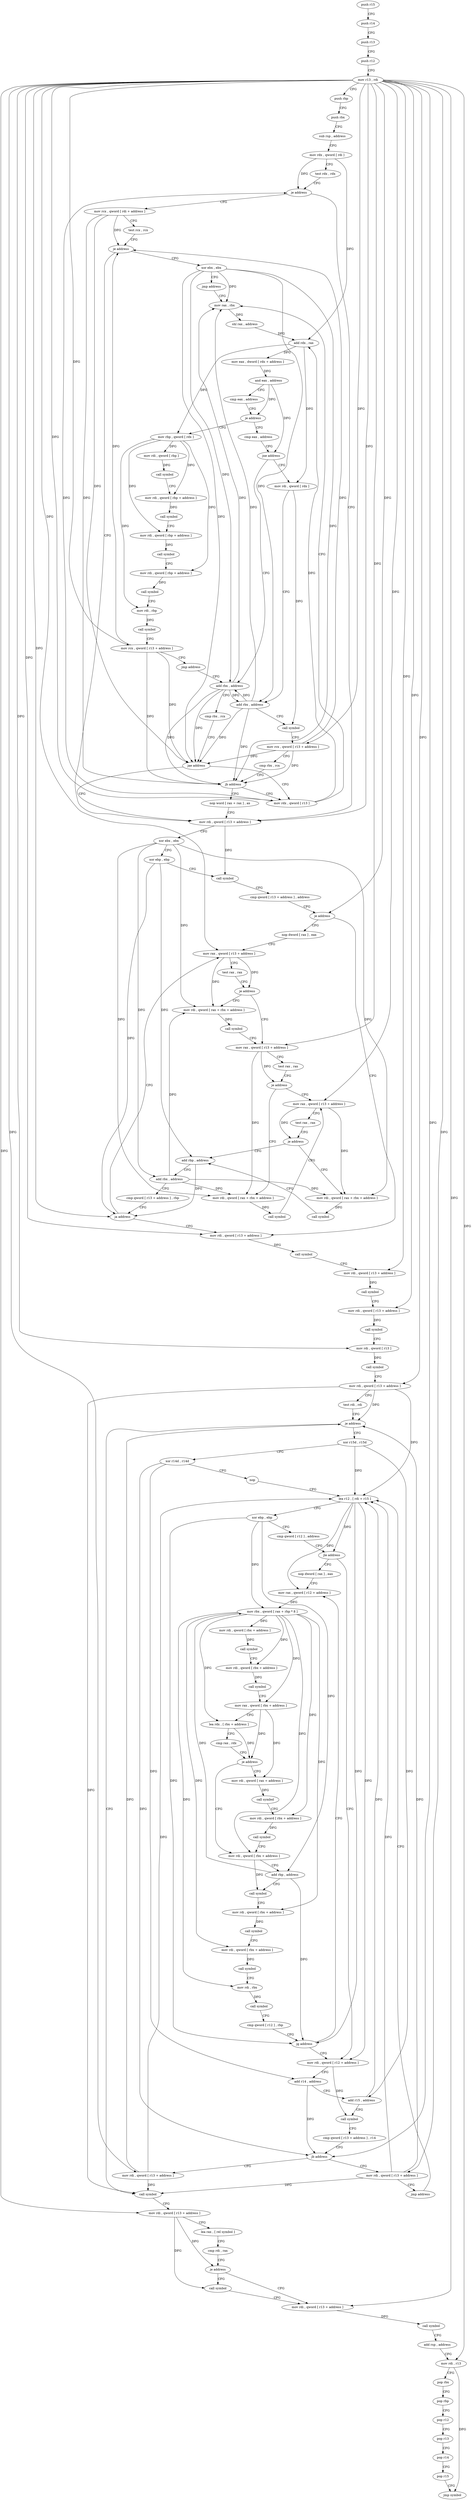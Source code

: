 digraph "func" {
"4250064" [label = "push r15" ]
"4250066" [label = "push r14" ]
"4250068" [label = "push r13" ]
"4250070" [label = "push r12" ]
"4250072" [label = "mov r13 , rdi" ]
"4250075" [label = "push rbp" ]
"4250076" [label = "push rbx" ]
"4250077" [label = "sub rsp , address" ]
"4250081" [label = "mov rdx , qword [ rdi ]" ]
"4250084" [label = "test rdx , rdx" ]
"4250087" [label = "je address" ]
"4250184" [label = "mov rdi , qword [ r13 + address ]" ]
"4250089" [label = "mov rcx , qword [ rdi + address ]" ]
"4250188" [label = "xor ebx , ebx" ]
"4250190" [label = "xor ebp , ebp" ]
"4250192" [label = "call symbol" ]
"4250197" [label = "cmp qword [ r13 + address ] , address" ]
"4250202" [label = "je address" ]
"4250279" [label = "mov rdi , qword [ r13 + address ]" ]
"4250204" [label = "nop dword [ rax ] , eax" ]
"4250093" [label = "test rcx , rcx" ]
"4250096" [label = "je address" ]
"4250098" [label = "xor ebx , ebx" ]
"4250283" [label = "call symbol" ]
"4250288" [label = "mov rdi , qword [ r13 + address ]" ]
"4250292" [label = "call symbol" ]
"4250297" [label = "mov rdi , qword [ r13 + address ]" ]
"4250301" [label = "call symbol" ]
"4250306" [label = "mov rdi , qword [ r13 ]" ]
"4250310" [label = "call symbol" ]
"4250315" [label = "mov rdi , qword [ r13 + address ]" ]
"4250319" [label = "test rdi , rdi" ]
"4250322" [label = "je address" ]
"4250495" [label = "call symbol" ]
"4250328" [label = "xor r15d , r15d" ]
"4250208" [label = "mov rax , qword [ r13 + address ]" ]
"4250100" [label = "jmp address" ]
"4250125" [label = "mov rax , rbx" ]
"4250500" [label = "mov rdi , qword [ r13 + address ]" ]
"4250504" [label = "lea rax , [ rel symbol ]" ]
"4250511" [label = "cmp rdi , rax" ]
"4250514" [label = "je address" ]
"4250521" [label = "mov rdi , qword [ r13 + address ]" ]
"4250516" [label = "call symbol" ]
"4250331" [label = "xor r14d , r14d" ]
"4250334" [label = "nop" ]
"4250336" [label = "lea r12 , [ rdi + r15 ]" ]
"4250227" [label = "mov rax , qword [ r13 + address ]" ]
"4250231" [label = "test rax , rax" ]
"4250234" [label = "je address" ]
"4250246" [label = "mov rax , qword [ r13 + address ]" ]
"4250236" [label = "mov rdi , qword [ rax + rbx + address ]" ]
"4250217" [label = "mov rdi , qword [ rax + rbx + address ]" ]
"4250222" [label = "call symbol" ]
"4250128" [label = "shl rax , address" ]
"4250132" [label = "add rdx , rax" ]
"4250135" [label = "mov eax , dword [ rdx + address ]" ]
"4250138" [label = "and eax , address" ]
"4250143" [label = "cmp eax , address" ]
"4250146" [label = "je address" ]
"4250555" [label = "mov rbp , qword [ rdx ]" ]
"4250152" [label = "cmp eax , address" ]
"4250528" [label = "call symbol" ]
"4250533" [label = "add rsp , address" ]
"4250537" [label = "mov rdi , r13" ]
"4250540" [label = "pop rbx" ]
"4250541" [label = "pop rbp" ]
"4250542" [label = "pop r12" ]
"4250544" [label = "pop r13" ]
"4250546" [label = "pop r14" ]
"4250548" [label = "pop r15" ]
"4250550" [label = "jmp symbol" ]
"4250455" [label = "mov rdi , qword [ r12 + address ]" ]
"4250460" [label = "add r14 , address" ]
"4250464" [label = "add r15 , address" ]
"4250468" [label = "call symbol" ]
"4250473" [label = "cmp qword [ r13 + address ] , r14" ]
"4250480" [label = "jb address" ]
"4250491" [label = "mov rdi , qword [ r13 + address ]" ]
"4250482" [label = "mov rdi , qword [ r13 + address ]" ]
"4250349" [label = "nop dword [ rax ] , eax" ]
"4250352" [label = "mov rax , qword [ r12 + address ]" ]
"4250250" [label = "test rax , rax" ]
"4250253" [label = "je address" ]
"4250265" [label = "add rbp , address" ]
"4250255" [label = "mov rdi , qword [ rax + rbx + address ]" ]
"4250241" [label = "call symbol" ]
"4250558" [label = "mov rdi , qword [ rbp ]" ]
"4250562" [label = "call symbol" ]
"4250567" [label = "mov rdi , qword [ rbp + address ]" ]
"4250571" [label = "call symbol" ]
"4250576" [label = "mov rdi , qword [ rbp + address ]" ]
"4250580" [label = "call symbol" ]
"4250585" [label = "mov rdi , qword [ rbp + address ]" ]
"4250589" [label = "call symbol" ]
"4250594" [label = "mov rdi , rbp" ]
"4250597" [label = "call symbol" ]
"4250602" [label = "mov rcx , qword [ r13 + address ]" ]
"4250606" [label = "jmp address" ]
"4250112" [label = "add rbx , address" ]
"4250155" [label = "jne address" ]
"4250157" [label = "mov rdi , qword [ rdx ]" ]
"4250486" [label = "jmp address" ]
"4250410" [label = "mov rdi , qword [ rbx + address ]" ]
"4250414" [label = "add rbp , address" ]
"4250418" [label = "call symbol" ]
"4250423" [label = "mov rdi , qword [ rbx + address ]" ]
"4250427" [label = "call symbol" ]
"4250432" [label = "mov rdi , qword [ rbx + address ]" ]
"4250436" [label = "call symbol" ]
"4250441" [label = "mov rdi , rbx" ]
"4250444" [label = "call symbol" ]
"4250449" [label = "cmp qword [ r12 ] , rbp" ]
"4250453" [label = "jg address" ]
"4250392" [label = "mov rdi , qword [ rax + address ]" ]
"4250396" [label = "call symbol" ]
"4250401" [label = "mov rdi , qword [ rbx + address ]" ]
"4250405" [label = "call symbol" ]
"4250269" [label = "add rbx , address" ]
"4250273" [label = "cmp qword [ r13 + address ] , rbp" ]
"4250277" [label = "ja address" ]
"4250260" [label = "call symbol" ]
"4250116" [label = "cmp rbx , rcx" ]
"4250119" [label = "jae address" ]
"4250121" [label = "mov rdx , qword [ r13 ]" ]
"4250160" [label = "add rbx , address" ]
"4250164" [label = "call symbol" ]
"4250169" [label = "mov rcx , qword [ r13 + address ]" ]
"4250173" [label = "cmp rbx , rcx" ]
"4250176" [label = "jb address" ]
"4250178" [label = "nop word [ rax + rax ] , ax" ]
"4250340" [label = "xor ebp , ebp" ]
"4250342" [label = "cmp qword [ r12 ] , address" ]
"4250347" [label = "jle address" ]
"4250357" [label = "mov rbx , qword [ rax + rbp * 8 ]" ]
"4250361" [label = "mov rdi , qword [ rbx + address ]" ]
"4250365" [label = "call symbol" ]
"4250370" [label = "mov rdi , qword [ rbx + address ]" ]
"4250374" [label = "call symbol" ]
"4250379" [label = "mov rax , qword [ rbx + address ]" ]
"4250383" [label = "lea rdx , [ rbx + address ]" ]
"4250387" [label = "cmp rax , rdx" ]
"4250390" [label = "je address" ]
"4250212" [label = "test rax , rax" ]
"4250215" [label = "je address" ]
"4250064" -> "4250066" [ label = "CFG" ]
"4250066" -> "4250068" [ label = "CFG" ]
"4250068" -> "4250070" [ label = "CFG" ]
"4250070" -> "4250072" [ label = "CFG" ]
"4250072" -> "4250075" [ label = "CFG" ]
"4250072" -> "4250184" [ label = "DFG" ]
"4250072" -> "4250202" [ label = "DFG" ]
"4250072" -> "4250279" [ label = "DFG" ]
"4250072" -> "4250288" [ label = "DFG" ]
"4250072" -> "4250297" [ label = "DFG" ]
"4250072" -> "4250306" [ label = "DFG" ]
"4250072" -> "4250315" [ label = "DFG" ]
"4250072" -> "4250500" [ label = "DFG" ]
"4250072" -> "4250208" [ label = "DFG" ]
"4250072" -> "4250521" [ label = "DFG" ]
"4250072" -> "4250537" [ label = "DFG" ]
"4250072" -> "4250227" [ label = "DFG" ]
"4250072" -> "4250602" [ label = "DFG" ]
"4250072" -> "4250480" [ label = "DFG" ]
"4250072" -> "4250246" [ label = "DFG" ]
"4250072" -> "4250169" [ label = "DFG" ]
"4250072" -> "4250491" [ label = "DFG" ]
"4250072" -> "4250482" [ label = "DFG" ]
"4250072" -> "4250277" [ label = "DFG" ]
"4250072" -> "4250121" [ label = "DFG" ]
"4250075" -> "4250076" [ label = "CFG" ]
"4250076" -> "4250077" [ label = "CFG" ]
"4250077" -> "4250081" [ label = "CFG" ]
"4250081" -> "4250084" [ label = "CFG" ]
"4250081" -> "4250087" [ label = "DFG" ]
"4250081" -> "4250132" [ label = "DFG" ]
"4250084" -> "4250087" [ label = "CFG" ]
"4250087" -> "4250184" [ label = "CFG" ]
"4250087" -> "4250089" [ label = "CFG" ]
"4250184" -> "4250188" [ label = "CFG" ]
"4250184" -> "4250192" [ label = "DFG" ]
"4250089" -> "4250093" [ label = "CFG" ]
"4250089" -> "4250096" [ label = "DFG" ]
"4250089" -> "4250119" [ label = "DFG" ]
"4250089" -> "4250176" [ label = "DFG" ]
"4250188" -> "4250190" [ label = "CFG" ]
"4250188" -> "4250217" [ label = "DFG" ]
"4250188" -> "4250236" [ label = "DFG" ]
"4250188" -> "4250269" [ label = "DFG" ]
"4250188" -> "4250255" [ label = "DFG" ]
"4250190" -> "4250192" [ label = "CFG" ]
"4250190" -> "4250265" [ label = "DFG" ]
"4250190" -> "4250277" [ label = "DFG" ]
"4250192" -> "4250197" [ label = "CFG" ]
"4250197" -> "4250202" [ label = "CFG" ]
"4250202" -> "4250279" [ label = "CFG" ]
"4250202" -> "4250204" [ label = "CFG" ]
"4250279" -> "4250283" [ label = "DFG" ]
"4250204" -> "4250208" [ label = "CFG" ]
"4250093" -> "4250096" [ label = "CFG" ]
"4250096" -> "4250184" [ label = "CFG" ]
"4250096" -> "4250098" [ label = "CFG" ]
"4250098" -> "4250100" [ label = "CFG" ]
"4250098" -> "4250125" [ label = "DFG" ]
"4250098" -> "4250112" [ label = "DFG" ]
"4250098" -> "4250119" [ label = "DFG" ]
"4250098" -> "4250160" [ label = "DFG" ]
"4250098" -> "4250176" [ label = "DFG" ]
"4250283" -> "4250288" [ label = "CFG" ]
"4250288" -> "4250292" [ label = "DFG" ]
"4250292" -> "4250297" [ label = "CFG" ]
"4250297" -> "4250301" [ label = "DFG" ]
"4250301" -> "4250306" [ label = "CFG" ]
"4250306" -> "4250310" [ label = "DFG" ]
"4250310" -> "4250315" [ label = "CFG" ]
"4250315" -> "4250319" [ label = "CFG" ]
"4250315" -> "4250322" [ label = "DFG" ]
"4250315" -> "4250495" [ label = "DFG" ]
"4250315" -> "4250336" [ label = "DFG" ]
"4250319" -> "4250322" [ label = "CFG" ]
"4250322" -> "4250495" [ label = "CFG" ]
"4250322" -> "4250328" [ label = "CFG" ]
"4250495" -> "4250500" [ label = "CFG" ]
"4250328" -> "4250331" [ label = "CFG" ]
"4250328" -> "4250336" [ label = "DFG" ]
"4250328" -> "4250464" [ label = "DFG" ]
"4250208" -> "4250212" [ label = "CFG" ]
"4250208" -> "4250215" [ label = "DFG" ]
"4250208" -> "4250217" [ label = "DFG" ]
"4250100" -> "4250125" [ label = "CFG" ]
"4250125" -> "4250128" [ label = "DFG" ]
"4250500" -> "4250504" [ label = "CFG" ]
"4250500" -> "4250514" [ label = "DFG" ]
"4250500" -> "4250516" [ label = "DFG" ]
"4250504" -> "4250511" [ label = "CFG" ]
"4250511" -> "4250514" [ label = "CFG" ]
"4250514" -> "4250521" [ label = "CFG" ]
"4250514" -> "4250516" [ label = "CFG" ]
"4250521" -> "4250528" [ label = "DFG" ]
"4250516" -> "4250521" [ label = "CFG" ]
"4250331" -> "4250334" [ label = "CFG" ]
"4250331" -> "4250460" [ label = "DFG" ]
"4250331" -> "4250480" [ label = "DFG" ]
"4250334" -> "4250336" [ label = "CFG" ]
"4250336" -> "4250340" [ label = "CFG" ]
"4250336" -> "4250347" [ label = "DFG" ]
"4250336" -> "4250455" [ label = "DFG" ]
"4250336" -> "4250352" [ label = "DFG" ]
"4250336" -> "4250453" [ label = "DFG" ]
"4250227" -> "4250231" [ label = "CFG" ]
"4250227" -> "4250234" [ label = "DFG" ]
"4250227" -> "4250236" [ label = "DFG" ]
"4250231" -> "4250234" [ label = "CFG" ]
"4250234" -> "4250246" [ label = "CFG" ]
"4250234" -> "4250236" [ label = "CFG" ]
"4250246" -> "4250250" [ label = "CFG" ]
"4250246" -> "4250253" [ label = "DFG" ]
"4250246" -> "4250255" [ label = "DFG" ]
"4250236" -> "4250241" [ label = "DFG" ]
"4250217" -> "4250222" [ label = "DFG" ]
"4250222" -> "4250227" [ label = "CFG" ]
"4250128" -> "4250132" [ label = "DFG" ]
"4250132" -> "4250135" [ label = "DFG" ]
"4250132" -> "4250555" [ label = "DFG" ]
"4250132" -> "4250157" [ label = "DFG" ]
"4250135" -> "4250138" [ label = "DFG" ]
"4250138" -> "4250143" [ label = "CFG" ]
"4250138" -> "4250146" [ label = "DFG" ]
"4250138" -> "4250155" [ label = "DFG" ]
"4250143" -> "4250146" [ label = "CFG" ]
"4250146" -> "4250555" [ label = "CFG" ]
"4250146" -> "4250152" [ label = "CFG" ]
"4250555" -> "4250558" [ label = "DFG" ]
"4250555" -> "4250567" [ label = "DFG" ]
"4250555" -> "4250576" [ label = "DFG" ]
"4250555" -> "4250585" [ label = "DFG" ]
"4250555" -> "4250594" [ label = "DFG" ]
"4250152" -> "4250155" [ label = "CFG" ]
"4250528" -> "4250533" [ label = "CFG" ]
"4250533" -> "4250537" [ label = "CFG" ]
"4250537" -> "4250540" [ label = "CFG" ]
"4250537" -> "4250550" [ label = "DFG" ]
"4250540" -> "4250541" [ label = "CFG" ]
"4250541" -> "4250542" [ label = "CFG" ]
"4250542" -> "4250544" [ label = "CFG" ]
"4250544" -> "4250546" [ label = "CFG" ]
"4250546" -> "4250548" [ label = "CFG" ]
"4250548" -> "4250550" [ label = "CFG" ]
"4250455" -> "4250460" [ label = "CFG" ]
"4250455" -> "4250468" [ label = "DFG" ]
"4250460" -> "4250464" [ label = "CFG" ]
"4250460" -> "4250480" [ label = "DFG" ]
"4250464" -> "4250468" [ label = "CFG" ]
"4250464" -> "4250336" [ label = "DFG" ]
"4250468" -> "4250473" [ label = "CFG" ]
"4250473" -> "4250480" [ label = "CFG" ]
"4250480" -> "4250491" [ label = "CFG" ]
"4250480" -> "4250482" [ label = "CFG" ]
"4250491" -> "4250495" [ label = "DFG" ]
"4250491" -> "4250322" [ label = "DFG" ]
"4250491" -> "4250336" [ label = "DFG" ]
"4250482" -> "4250486" [ label = "CFG" ]
"4250482" -> "4250322" [ label = "DFG" ]
"4250482" -> "4250495" [ label = "DFG" ]
"4250482" -> "4250336" [ label = "DFG" ]
"4250349" -> "4250352" [ label = "CFG" ]
"4250352" -> "4250357" [ label = "DFG" ]
"4250250" -> "4250253" [ label = "CFG" ]
"4250253" -> "4250265" [ label = "CFG" ]
"4250253" -> "4250255" [ label = "CFG" ]
"4250265" -> "4250269" [ label = "CFG" ]
"4250265" -> "4250277" [ label = "DFG" ]
"4250255" -> "4250260" [ label = "DFG" ]
"4250241" -> "4250246" [ label = "CFG" ]
"4250558" -> "4250562" [ label = "DFG" ]
"4250562" -> "4250567" [ label = "CFG" ]
"4250567" -> "4250571" [ label = "DFG" ]
"4250571" -> "4250576" [ label = "CFG" ]
"4250576" -> "4250580" [ label = "DFG" ]
"4250580" -> "4250585" [ label = "CFG" ]
"4250585" -> "4250589" [ label = "DFG" ]
"4250589" -> "4250594" [ label = "CFG" ]
"4250594" -> "4250597" [ label = "DFG" ]
"4250597" -> "4250602" [ label = "CFG" ]
"4250602" -> "4250606" [ label = "CFG" ]
"4250602" -> "4250096" [ label = "DFG" ]
"4250602" -> "4250119" [ label = "DFG" ]
"4250602" -> "4250176" [ label = "DFG" ]
"4250606" -> "4250112" [ label = "CFG" ]
"4250112" -> "4250116" [ label = "CFG" ]
"4250112" -> "4250125" [ label = "DFG" ]
"4250112" -> "4250119" [ label = "DFG" ]
"4250112" -> "4250160" [ label = "DFG" ]
"4250112" -> "4250176" [ label = "DFG" ]
"4250155" -> "4250112" [ label = "CFG" ]
"4250155" -> "4250157" [ label = "CFG" ]
"4250157" -> "4250160" [ label = "CFG" ]
"4250157" -> "4250164" [ label = "DFG" ]
"4250486" -> "4250336" [ label = "CFG" ]
"4250410" -> "4250414" [ label = "CFG" ]
"4250410" -> "4250418" [ label = "DFG" ]
"4250414" -> "4250418" [ label = "CFG" ]
"4250414" -> "4250357" [ label = "DFG" ]
"4250414" -> "4250453" [ label = "DFG" ]
"4250418" -> "4250423" [ label = "CFG" ]
"4250423" -> "4250427" [ label = "DFG" ]
"4250427" -> "4250432" [ label = "CFG" ]
"4250432" -> "4250436" [ label = "DFG" ]
"4250436" -> "4250441" [ label = "CFG" ]
"4250441" -> "4250444" [ label = "DFG" ]
"4250444" -> "4250449" [ label = "CFG" ]
"4250449" -> "4250453" [ label = "CFG" ]
"4250453" -> "4250352" [ label = "CFG" ]
"4250453" -> "4250455" [ label = "CFG" ]
"4250392" -> "4250396" [ label = "DFG" ]
"4250396" -> "4250401" [ label = "CFG" ]
"4250401" -> "4250405" [ label = "DFG" ]
"4250405" -> "4250410" [ label = "CFG" ]
"4250269" -> "4250273" [ label = "CFG" ]
"4250269" -> "4250217" [ label = "DFG" ]
"4250269" -> "4250236" [ label = "DFG" ]
"4250269" -> "4250255" [ label = "DFG" ]
"4250273" -> "4250277" [ label = "CFG" ]
"4250277" -> "4250208" [ label = "CFG" ]
"4250277" -> "4250279" [ label = "CFG" ]
"4250260" -> "4250265" [ label = "CFG" ]
"4250116" -> "4250119" [ label = "CFG" ]
"4250119" -> "4250184" [ label = "CFG" ]
"4250119" -> "4250121" [ label = "CFG" ]
"4250121" -> "4250125" [ label = "CFG" ]
"4250121" -> "4250087" [ label = "DFG" ]
"4250121" -> "4250132" [ label = "DFG" ]
"4250160" -> "4250164" [ label = "CFG" ]
"4250160" -> "4250125" [ label = "DFG" ]
"4250160" -> "4250112" [ label = "DFG" ]
"4250160" -> "4250119" [ label = "DFG" ]
"4250160" -> "4250176" [ label = "DFG" ]
"4250164" -> "4250169" [ label = "CFG" ]
"4250169" -> "4250173" [ label = "CFG" ]
"4250169" -> "4250096" [ label = "DFG" ]
"4250169" -> "4250119" [ label = "DFG" ]
"4250169" -> "4250176" [ label = "DFG" ]
"4250173" -> "4250176" [ label = "CFG" ]
"4250176" -> "4250121" [ label = "CFG" ]
"4250176" -> "4250178" [ label = "CFG" ]
"4250178" -> "4250184" [ label = "CFG" ]
"4250340" -> "4250342" [ label = "CFG" ]
"4250340" -> "4250357" [ label = "DFG" ]
"4250340" -> "4250414" [ label = "DFG" ]
"4250340" -> "4250453" [ label = "DFG" ]
"4250342" -> "4250347" [ label = "CFG" ]
"4250347" -> "4250455" [ label = "CFG" ]
"4250347" -> "4250349" [ label = "CFG" ]
"4250357" -> "4250361" [ label = "DFG" ]
"4250357" -> "4250370" [ label = "DFG" ]
"4250357" -> "4250379" [ label = "DFG" ]
"4250357" -> "4250383" [ label = "DFG" ]
"4250357" -> "4250410" [ label = "DFG" ]
"4250357" -> "4250423" [ label = "DFG" ]
"4250357" -> "4250432" [ label = "DFG" ]
"4250357" -> "4250441" [ label = "DFG" ]
"4250357" -> "4250401" [ label = "DFG" ]
"4250361" -> "4250365" [ label = "DFG" ]
"4250365" -> "4250370" [ label = "CFG" ]
"4250370" -> "4250374" [ label = "DFG" ]
"4250374" -> "4250379" [ label = "CFG" ]
"4250379" -> "4250383" [ label = "CFG" ]
"4250379" -> "4250390" [ label = "DFG" ]
"4250379" -> "4250392" [ label = "DFG" ]
"4250383" -> "4250387" [ label = "CFG" ]
"4250383" -> "4250390" [ label = "DFG" ]
"4250387" -> "4250390" [ label = "CFG" ]
"4250390" -> "4250410" [ label = "CFG" ]
"4250390" -> "4250392" [ label = "CFG" ]
"4250212" -> "4250215" [ label = "CFG" ]
"4250215" -> "4250227" [ label = "CFG" ]
"4250215" -> "4250217" [ label = "CFG" ]
}
